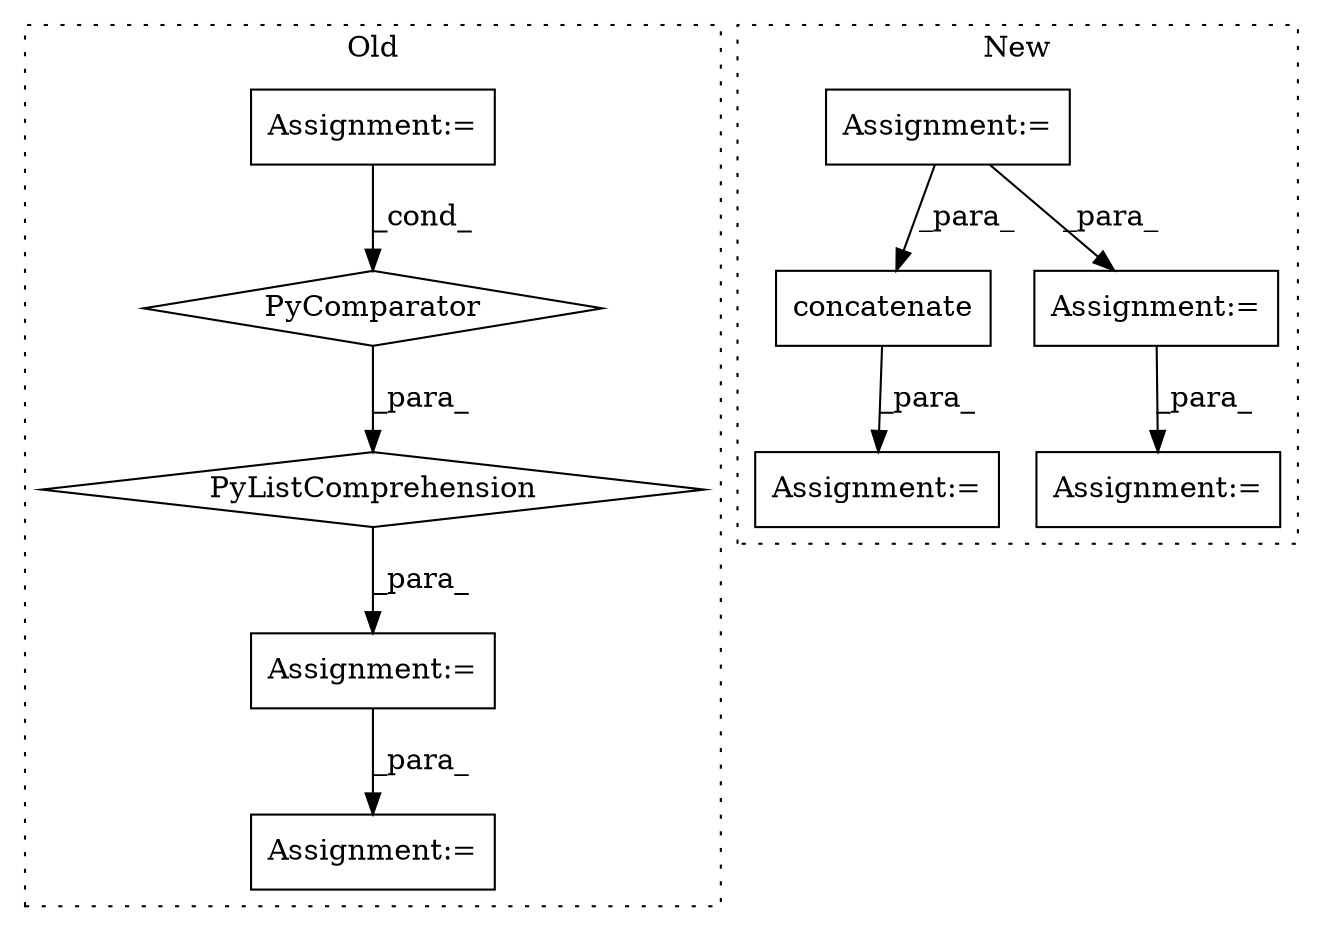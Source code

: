 digraph G {
subgraph cluster0 {
1 [label="PyListComprehension" a="109" s="5941" l="188" shape="diamond"];
4 [label="PyComparator" a="113" s="6091" l="30" shape="diamond"];
5 [label="Assignment:=" a="7" s="6091" l="30" shape="box"];
6 [label="Assignment:=" a="7" s="6136" l="1" shape="box"];
8 [label="Assignment:=" a="7" s="5917" l="1" shape="box"];
label = "Old";
style="dotted";
}
subgraph cluster1 {
2 [label="concatenate" a="32" s="7087,7134" l="17,1" shape="box"];
3 [label="Assignment:=" a="7" s="7236" l="1" shape="box"];
7 [label="Assignment:=" a="7" s="6952" l="1" shape="box"];
9 [label="Assignment:=" a="7" s="7145" l="1" shape="box"];
10 [label="Assignment:=" a="7" s="7285" l="1" shape="box"];
label = "New";
style="dotted";
}
1 -> 8 [label="_para_"];
2 -> 3 [label="_para_"];
4 -> 1 [label="_para_"];
5 -> 4 [label="_cond_"];
7 -> 9 [label="_para_"];
7 -> 2 [label="_para_"];
8 -> 6 [label="_para_"];
9 -> 10 [label="_para_"];
}
